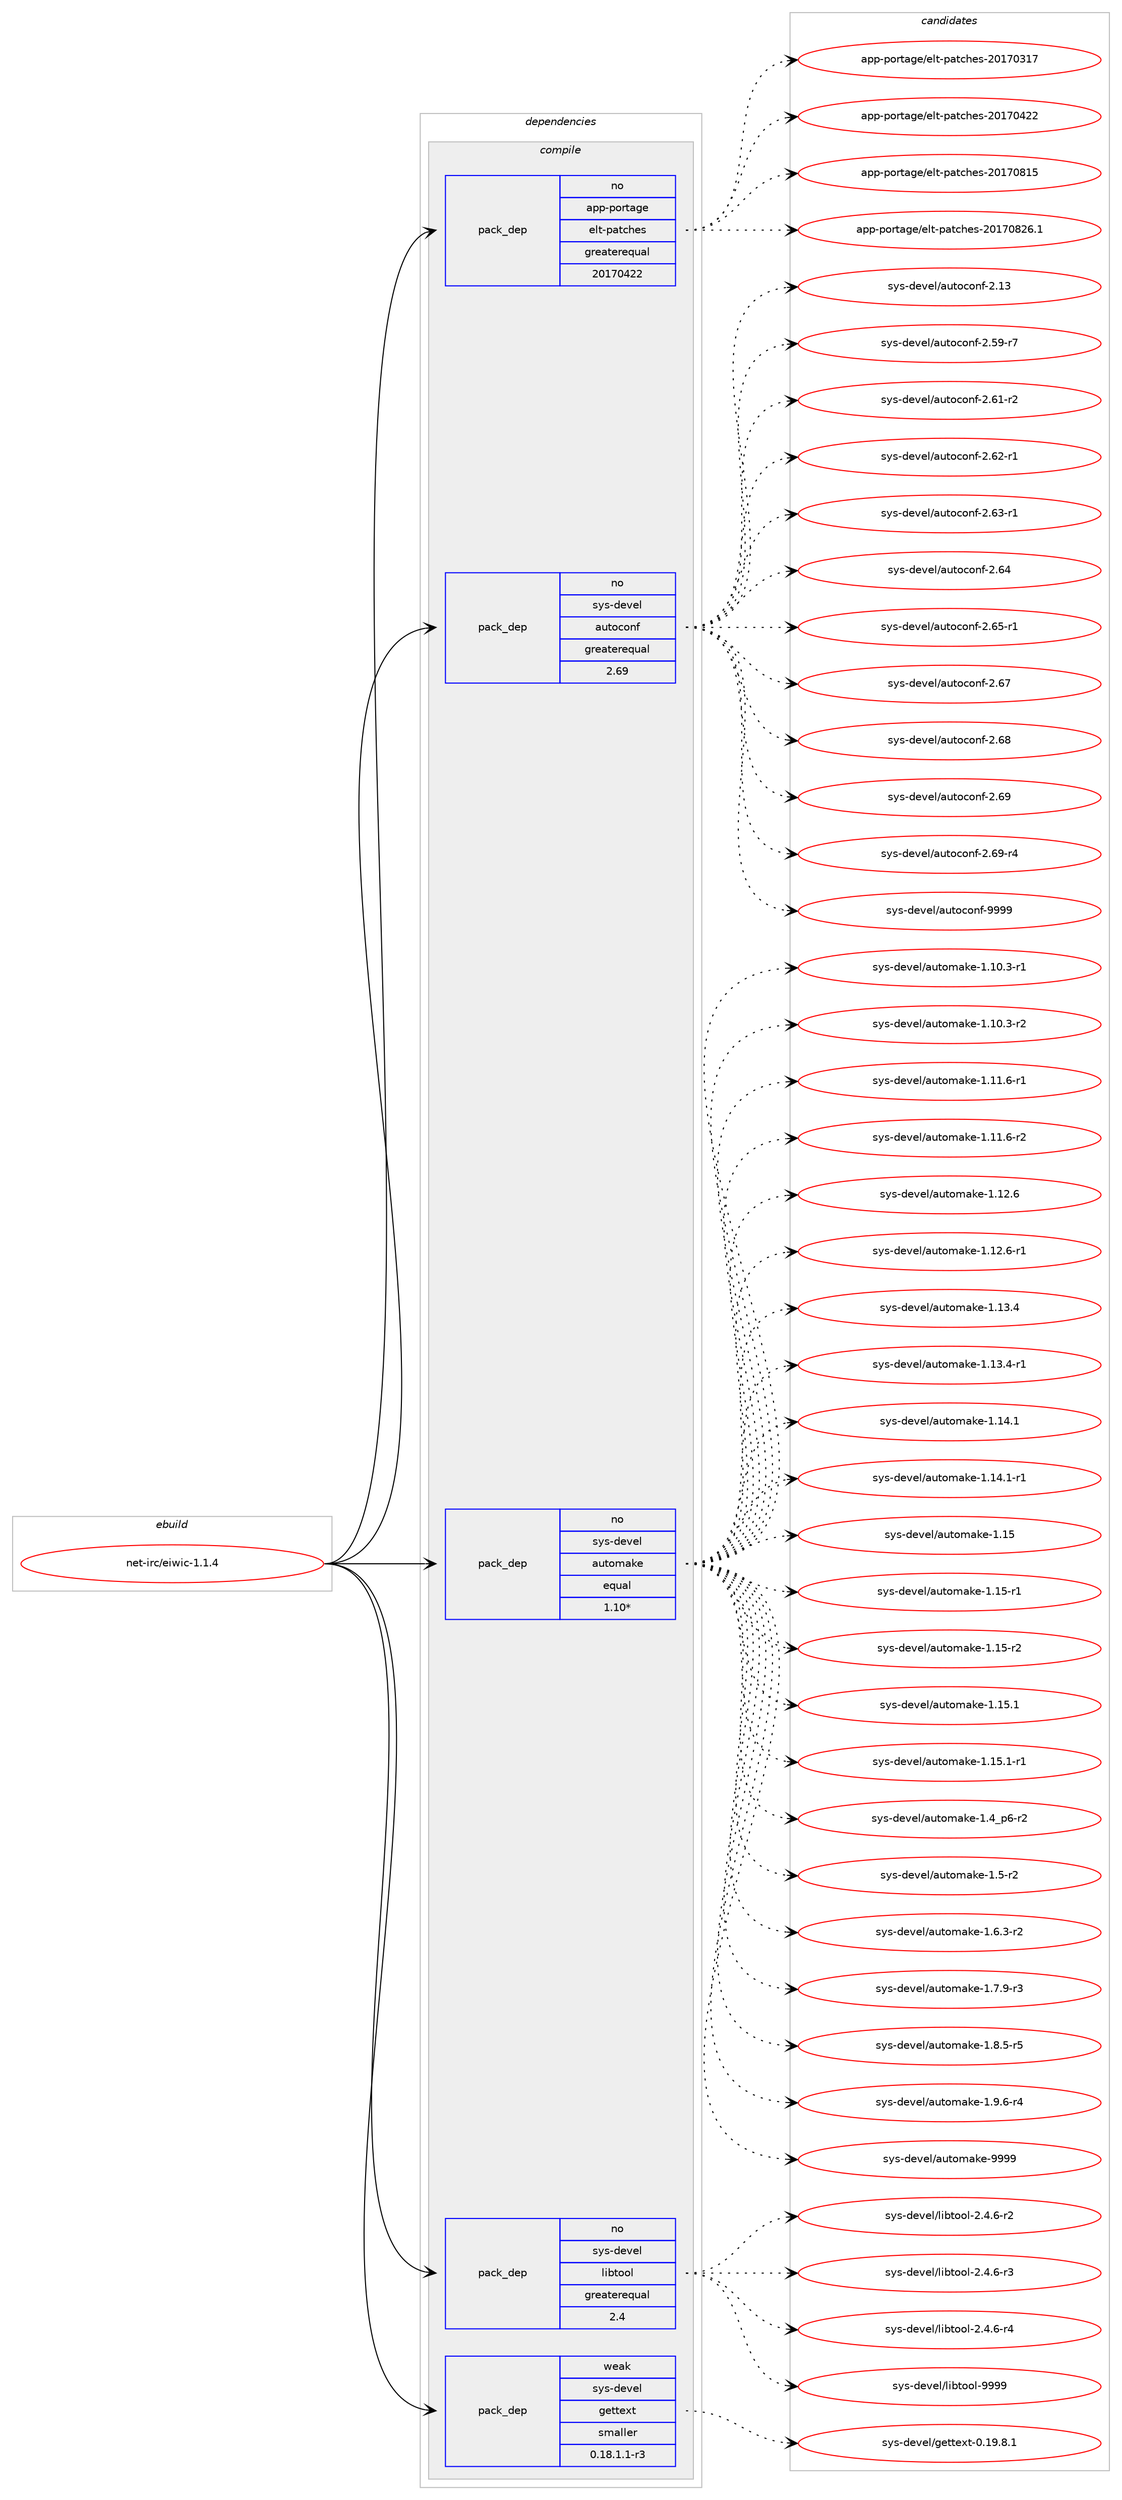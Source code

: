 digraph prolog {

# *************
# Graph options
# *************

newrank=true;
concentrate=true;
compound=true;
graph [rankdir=LR,fontname=Helvetica,fontsize=10,ranksep=1.5];#, ranksep=2.5, nodesep=0.2];
edge  [arrowhead=vee];
node  [fontname=Helvetica,fontsize=10];

# **********
# The ebuild
# **********

subgraph cluster_leftcol {
color=gray;
rank=same;
label=<<i>ebuild</i>>;
id [label="net-irc/eiwic-1.1.4", color=red, width=4, href="../net-irc/eiwic-1.1.4.svg"];
}

# ****************
# The dependencies
# ****************

subgraph cluster_midcol {
color=gray;
label=<<i>dependencies</i>>;
subgraph cluster_compile {
fillcolor="#eeeeee";
style=filled;
label=<<i>compile</i>>;
subgraph pack304739 {
dependency413972 [label=<<TABLE BORDER="0" CELLBORDER="1" CELLSPACING="0" CELLPADDING="4" WIDTH="220"><TR><TD ROWSPAN="6" CELLPADDING="30">pack_dep</TD></TR><TR><TD WIDTH="110">no</TD></TR><TR><TD>app-portage</TD></TR><TR><TD>elt-patches</TD></TR><TR><TD>greaterequal</TD></TR><TR><TD>20170422</TD></TR></TABLE>>, shape=none, color=blue];
}
id:e -> dependency413972:w [weight=20,style="solid",arrowhead="vee"];
subgraph pack304740 {
dependency413973 [label=<<TABLE BORDER="0" CELLBORDER="1" CELLSPACING="0" CELLPADDING="4" WIDTH="220"><TR><TD ROWSPAN="6" CELLPADDING="30">pack_dep</TD></TR><TR><TD WIDTH="110">no</TD></TR><TR><TD>sys-devel</TD></TR><TR><TD>autoconf</TD></TR><TR><TD>greaterequal</TD></TR><TR><TD>2.69</TD></TR></TABLE>>, shape=none, color=blue];
}
id:e -> dependency413973:w [weight=20,style="solid",arrowhead="vee"];
subgraph pack304741 {
dependency413974 [label=<<TABLE BORDER="0" CELLBORDER="1" CELLSPACING="0" CELLPADDING="4" WIDTH="220"><TR><TD ROWSPAN="6" CELLPADDING="30">pack_dep</TD></TR><TR><TD WIDTH="110">no</TD></TR><TR><TD>sys-devel</TD></TR><TR><TD>automake</TD></TR><TR><TD>equal</TD></TR><TR><TD>1.10*</TD></TR></TABLE>>, shape=none, color=blue];
}
id:e -> dependency413974:w [weight=20,style="solid",arrowhead="vee"];
subgraph pack304742 {
dependency413975 [label=<<TABLE BORDER="0" CELLBORDER="1" CELLSPACING="0" CELLPADDING="4" WIDTH="220"><TR><TD ROWSPAN="6" CELLPADDING="30">pack_dep</TD></TR><TR><TD WIDTH="110">no</TD></TR><TR><TD>sys-devel</TD></TR><TR><TD>libtool</TD></TR><TR><TD>greaterequal</TD></TR><TR><TD>2.4</TD></TR></TABLE>>, shape=none, color=blue];
}
id:e -> dependency413975:w [weight=20,style="solid",arrowhead="vee"];
subgraph pack304743 {
dependency413976 [label=<<TABLE BORDER="0" CELLBORDER="1" CELLSPACING="0" CELLPADDING="4" WIDTH="220"><TR><TD ROWSPAN="6" CELLPADDING="30">pack_dep</TD></TR><TR><TD WIDTH="110">weak</TD></TR><TR><TD>sys-devel</TD></TR><TR><TD>gettext</TD></TR><TR><TD>smaller</TD></TR><TR><TD>0.18.1.1-r3</TD></TR></TABLE>>, shape=none, color=blue];
}
id:e -> dependency413976:w [weight=20,style="solid",arrowhead="vee"];
}
subgraph cluster_compileandrun {
fillcolor="#eeeeee";
style=filled;
label=<<i>compile and run</i>>;
}
subgraph cluster_run {
fillcolor="#eeeeee";
style=filled;
label=<<i>run</i>>;
}
}

# **************
# The candidates
# **************

subgraph cluster_choices {
rank=same;
color=gray;
label=<<i>candidates</i>>;

subgraph choice304739 {
color=black;
nodesep=1;
choice97112112451121111141169710310147101108116451129711699104101115455048495548514955 [label="app-portage/elt-patches-20170317", color=red, width=4,href="../app-portage/elt-patches-20170317.svg"];
choice97112112451121111141169710310147101108116451129711699104101115455048495548525050 [label="app-portage/elt-patches-20170422", color=red, width=4,href="../app-portage/elt-patches-20170422.svg"];
choice97112112451121111141169710310147101108116451129711699104101115455048495548564953 [label="app-portage/elt-patches-20170815", color=red, width=4,href="../app-portage/elt-patches-20170815.svg"];
choice971121124511211111411697103101471011081164511297116991041011154550484955485650544649 [label="app-portage/elt-patches-20170826.1", color=red, width=4,href="../app-portage/elt-patches-20170826.1.svg"];
dependency413972:e -> choice97112112451121111141169710310147101108116451129711699104101115455048495548514955:w [style=dotted,weight="100"];
dependency413972:e -> choice97112112451121111141169710310147101108116451129711699104101115455048495548525050:w [style=dotted,weight="100"];
dependency413972:e -> choice97112112451121111141169710310147101108116451129711699104101115455048495548564953:w [style=dotted,weight="100"];
dependency413972:e -> choice971121124511211111411697103101471011081164511297116991041011154550484955485650544649:w [style=dotted,weight="100"];
}
subgraph choice304740 {
color=black;
nodesep=1;
choice115121115451001011181011084797117116111991111101024550464951 [label="sys-devel/autoconf-2.13", color=red, width=4,href="../sys-devel/autoconf-2.13.svg"];
choice1151211154510010111810110847971171161119911111010245504653574511455 [label="sys-devel/autoconf-2.59-r7", color=red, width=4,href="../sys-devel/autoconf-2.59-r7.svg"];
choice1151211154510010111810110847971171161119911111010245504654494511450 [label="sys-devel/autoconf-2.61-r2", color=red, width=4,href="../sys-devel/autoconf-2.61-r2.svg"];
choice1151211154510010111810110847971171161119911111010245504654504511449 [label="sys-devel/autoconf-2.62-r1", color=red, width=4,href="../sys-devel/autoconf-2.62-r1.svg"];
choice1151211154510010111810110847971171161119911111010245504654514511449 [label="sys-devel/autoconf-2.63-r1", color=red, width=4,href="../sys-devel/autoconf-2.63-r1.svg"];
choice115121115451001011181011084797117116111991111101024550465452 [label="sys-devel/autoconf-2.64", color=red, width=4,href="../sys-devel/autoconf-2.64.svg"];
choice1151211154510010111810110847971171161119911111010245504654534511449 [label="sys-devel/autoconf-2.65-r1", color=red, width=4,href="../sys-devel/autoconf-2.65-r1.svg"];
choice115121115451001011181011084797117116111991111101024550465455 [label="sys-devel/autoconf-2.67", color=red, width=4,href="../sys-devel/autoconf-2.67.svg"];
choice115121115451001011181011084797117116111991111101024550465456 [label="sys-devel/autoconf-2.68", color=red, width=4,href="../sys-devel/autoconf-2.68.svg"];
choice115121115451001011181011084797117116111991111101024550465457 [label="sys-devel/autoconf-2.69", color=red, width=4,href="../sys-devel/autoconf-2.69.svg"];
choice1151211154510010111810110847971171161119911111010245504654574511452 [label="sys-devel/autoconf-2.69-r4", color=red, width=4,href="../sys-devel/autoconf-2.69-r4.svg"];
choice115121115451001011181011084797117116111991111101024557575757 [label="sys-devel/autoconf-9999", color=red, width=4,href="../sys-devel/autoconf-9999.svg"];
dependency413973:e -> choice115121115451001011181011084797117116111991111101024550464951:w [style=dotted,weight="100"];
dependency413973:e -> choice1151211154510010111810110847971171161119911111010245504653574511455:w [style=dotted,weight="100"];
dependency413973:e -> choice1151211154510010111810110847971171161119911111010245504654494511450:w [style=dotted,weight="100"];
dependency413973:e -> choice1151211154510010111810110847971171161119911111010245504654504511449:w [style=dotted,weight="100"];
dependency413973:e -> choice1151211154510010111810110847971171161119911111010245504654514511449:w [style=dotted,weight="100"];
dependency413973:e -> choice115121115451001011181011084797117116111991111101024550465452:w [style=dotted,weight="100"];
dependency413973:e -> choice1151211154510010111810110847971171161119911111010245504654534511449:w [style=dotted,weight="100"];
dependency413973:e -> choice115121115451001011181011084797117116111991111101024550465455:w [style=dotted,weight="100"];
dependency413973:e -> choice115121115451001011181011084797117116111991111101024550465456:w [style=dotted,weight="100"];
dependency413973:e -> choice115121115451001011181011084797117116111991111101024550465457:w [style=dotted,weight="100"];
dependency413973:e -> choice1151211154510010111810110847971171161119911111010245504654574511452:w [style=dotted,weight="100"];
dependency413973:e -> choice115121115451001011181011084797117116111991111101024557575757:w [style=dotted,weight="100"];
}
subgraph choice304741 {
color=black;
nodesep=1;
choice11512111545100101118101108479711711611110997107101454946494846514511449 [label="sys-devel/automake-1.10.3-r1", color=red, width=4,href="../sys-devel/automake-1.10.3-r1.svg"];
choice11512111545100101118101108479711711611110997107101454946494846514511450 [label="sys-devel/automake-1.10.3-r2", color=red, width=4,href="../sys-devel/automake-1.10.3-r2.svg"];
choice11512111545100101118101108479711711611110997107101454946494946544511449 [label="sys-devel/automake-1.11.6-r1", color=red, width=4,href="../sys-devel/automake-1.11.6-r1.svg"];
choice11512111545100101118101108479711711611110997107101454946494946544511450 [label="sys-devel/automake-1.11.6-r2", color=red, width=4,href="../sys-devel/automake-1.11.6-r2.svg"];
choice1151211154510010111810110847971171161111099710710145494649504654 [label="sys-devel/automake-1.12.6", color=red, width=4,href="../sys-devel/automake-1.12.6.svg"];
choice11512111545100101118101108479711711611110997107101454946495046544511449 [label="sys-devel/automake-1.12.6-r1", color=red, width=4,href="../sys-devel/automake-1.12.6-r1.svg"];
choice1151211154510010111810110847971171161111099710710145494649514652 [label="sys-devel/automake-1.13.4", color=red, width=4,href="../sys-devel/automake-1.13.4.svg"];
choice11512111545100101118101108479711711611110997107101454946495146524511449 [label="sys-devel/automake-1.13.4-r1", color=red, width=4,href="../sys-devel/automake-1.13.4-r1.svg"];
choice1151211154510010111810110847971171161111099710710145494649524649 [label="sys-devel/automake-1.14.1", color=red, width=4,href="../sys-devel/automake-1.14.1.svg"];
choice11512111545100101118101108479711711611110997107101454946495246494511449 [label="sys-devel/automake-1.14.1-r1", color=red, width=4,href="../sys-devel/automake-1.14.1-r1.svg"];
choice115121115451001011181011084797117116111109971071014549464953 [label="sys-devel/automake-1.15", color=red, width=4,href="../sys-devel/automake-1.15.svg"];
choice1151211154510010111810110847971171161111099710710145494649534511449 [label="sys-devel/automake-1.15-r1", color=red, width=4,href="../sys-devel/automake-1.15-r1.svg"];
choice1151211154510010111810110847971171161111099710710145494649534511450 [label="sys-devel/automake-1.15-r2", color=red, width=4,href="../sys-devel/automake-1.15-r2.svg"];
choice1151211154510010111810110847971171161111099710710145494649534649 [label="sys-devel/automake-1.15.1", color=red, width=4,href="../sys-devel/automake-1.15.1.svg"];
choice11512111545100101118101108479711711611110997107101454946495346494511449 [label="sys-devel/automake-1.15.1-r1", color=red, width=4,href="../sys-devel/automake-1.15.1-r1.svg"];
choice115121115451001011181011084797117116111109971071014549465295112544511450 [label="sys-devel/automake-1.4_p6-r2", color=red, width=4,href="../sys-devel/automake-1.4_p6-r2.svg"];
choice11512111545100101118101108479711711611110997107101454946534511450 [label="sys-devel/automake-1.5-r2", color=red, width=4,href="../sys-devel/automake-1.5-r2.svg"];
choice115121115451001011181011084797117116111109971071014549465446514511450 [label="sys-devel/automake-1.6.3-r2", color=red, width=4,href="../sys-devel/automake-1.6.3-r2.svg"];
choice115121115451001011181011084797117116111109971071014549465546574511451 [label="sys-devel/automake-1.7.9-r3", color=red, width=4,href="../sys-devel/automake-1.7.9-r3.svg"];
choice115121115451001011181011084797117116111109971071014549465646534511453 [label="sys-devel/automake-1.8.5-r5", color=red, width=4,href="../sys-devel/automake-1.8.5-r5.svg"];
choice115121115451001011181011084797117116111109971071014549465746544511452 [label="sys-devel/automake-1.9.6-r4", color=red, width=4,href="../sys-devel/automake-1.9.6-r4.svg"];
choice115121115451001011181011084797117116111109971071014557575757 [label="sys-devel/automake-9999", color=red, width=4,href="../sys-devel/automake-9999.svg"];
dependency413974:e -> choice11512111545100101118101108479711711611110997107101454946494846514511449:w [style=dotted,weight="100"];
dependency413974:e -> choice11512111545100101118101108479711711611110997107101454946494846514511450:w [style=dotted,weight="100"];
dependency413974:e -> choice11512111545100101118101108479711711611110997107101454946494946544511449:w [style=dotted,weight="100"];
dependency413974:e -> choice11512111545100101118101108479711711611110997107101454946494946544511450:w [style=dotted,weight="100"];
dependency413974:e -> choice1151211154510010111810110847971171161111099710710145494649504654:w [style=dotted,weight="100"];
dependency413974:e -> choice11512111545100101118101108479711711611110997107101454946495046544511449:w [style=dotted,weight="100"];
dependency413974:e -> choice1151211154510010111810110847971171161111099710710145494649514652:w [style=dotted,weight="100"];
dependency413974:e -> choice11512111545100101118101108479711711611110997107101454946495146524511449:w [style=dotted,weight="100"];
dependency413974:e -> choice1151211154510010111810110847971171161111099710710145494649524649:w [style=dotted,weight="100"];
dependency413974:e -> choice11512111545100101118101108479711711611110997107101454946495246494511449:w [style=dotted,weight="100"];
dependency413974:e -> choice115121115451001011181011084797117116111109971071014549464953:w [style=dotted,weight="100"];
dependency413974:e -> choice1151211154510010111810110847971171161111099710710145494649534511449:w [style=dotted,weight="100"];
dependency413974:e -> choice1151211154510010111810110847971171161111099710710145494649534511450:w [style=dotted,weight="100"];
dependency413974:e -> choice1151211154510010111810110847971171161111099710710145494649534649:w [style=dotted,weight="100"];
dependency413974:e -> choice11512111545100101118101108479711711611110997107101454946495346494511449:w [style=dotted,weight="100"];
dependency413974:e -> choice115121115451001011181011084797117116111109971071014549465295112544511450:w [style=dotted,weight="100"];
dependency413974:e -> choice11512111545100101118101108479711711611110997107101454946534511450:w [style=dotted,weight="100"];
dependency413974:e -> choice115121115451001011181011084797117116111109971071014549465446514511450:w [style=dotted,weight="100"];
dependency413974:e -> choice115121115451001011181011084797117116111109971071014549465546574511451:w [style=dotted,weight="100"];
dependency413974:e -> choice115121115451001011181011084797117116111109971071014549465646534511453:w [style=dotted,weight="100"];
dependency413974:e -> choice115121115451001011181011084797117116111109971071014549465746544511452:w [style=dotted,weight="100"];
dependency413974:e -> choice115121115451001011181011084797117116111109971071014557575757:w [style=dotted,weight="100"];
}
subgraph choice304742 {
color=black;
nodesep=1;
choice1151211154510010111810110847108105981161111111084550465246544511450 [label="sys-devel/libtool-2.4.6-r2", color=red, width=4,href="../sys-devel/libtool-2.4.6-r2.svg"];
choice1151211154510010111810110847108105981161111111084550465246544511451 [label="sys-devel/libtool-2.4.6-r3", color=red, width=4,href="../sys-devel/libtool-2.4.6-r3.svg"];
choice1151211154510010111810110847108105981161111111084550465246544511452 [label="sys-devel/libtool-2.4.6-r4", color=red, width=4,href="../sys-devel/libtool-2.4.6-r4.svg"];
choice1151211154510010111810110847108105981161111111084557575757 [label="sys-devel/libtool-9999", color=red, width=4,href="../sys-devel/libtool-9999.svg"];
dependency413975:e -> choice1151211154510010111810110847108105981161111111084550465246544511450:w [style=dotted,weight="100"];
dependency413975:e -> choice1151211154510010111810110847108105981161111111084550465246544511451:w [style=dotted,weight="100"];
dependency413975:e -> choice1151211154510010111810110847108105981161111111084550465246544511452:w [style=dotted,weight="100"];
dependency413975:e -> choice1151211154510010111810110847108105981161111111084557575757:w [style=dotted,weight="100"];
}
subgraph choice304743 {
color=black;
nodesep=1;
choice1151211154510010111810110847103101116116101120116454846495746564649 [label="sys-devel/gettext-0.19.8.1", color=red, width=4,href="../sys-devel/gettext-0.19.8.1.svg"];
dependency413976:e -> choice1151211154510010111810110847103101116116101120116454846495746564649:w [style=dotted,weight="100"];
}
}

}
